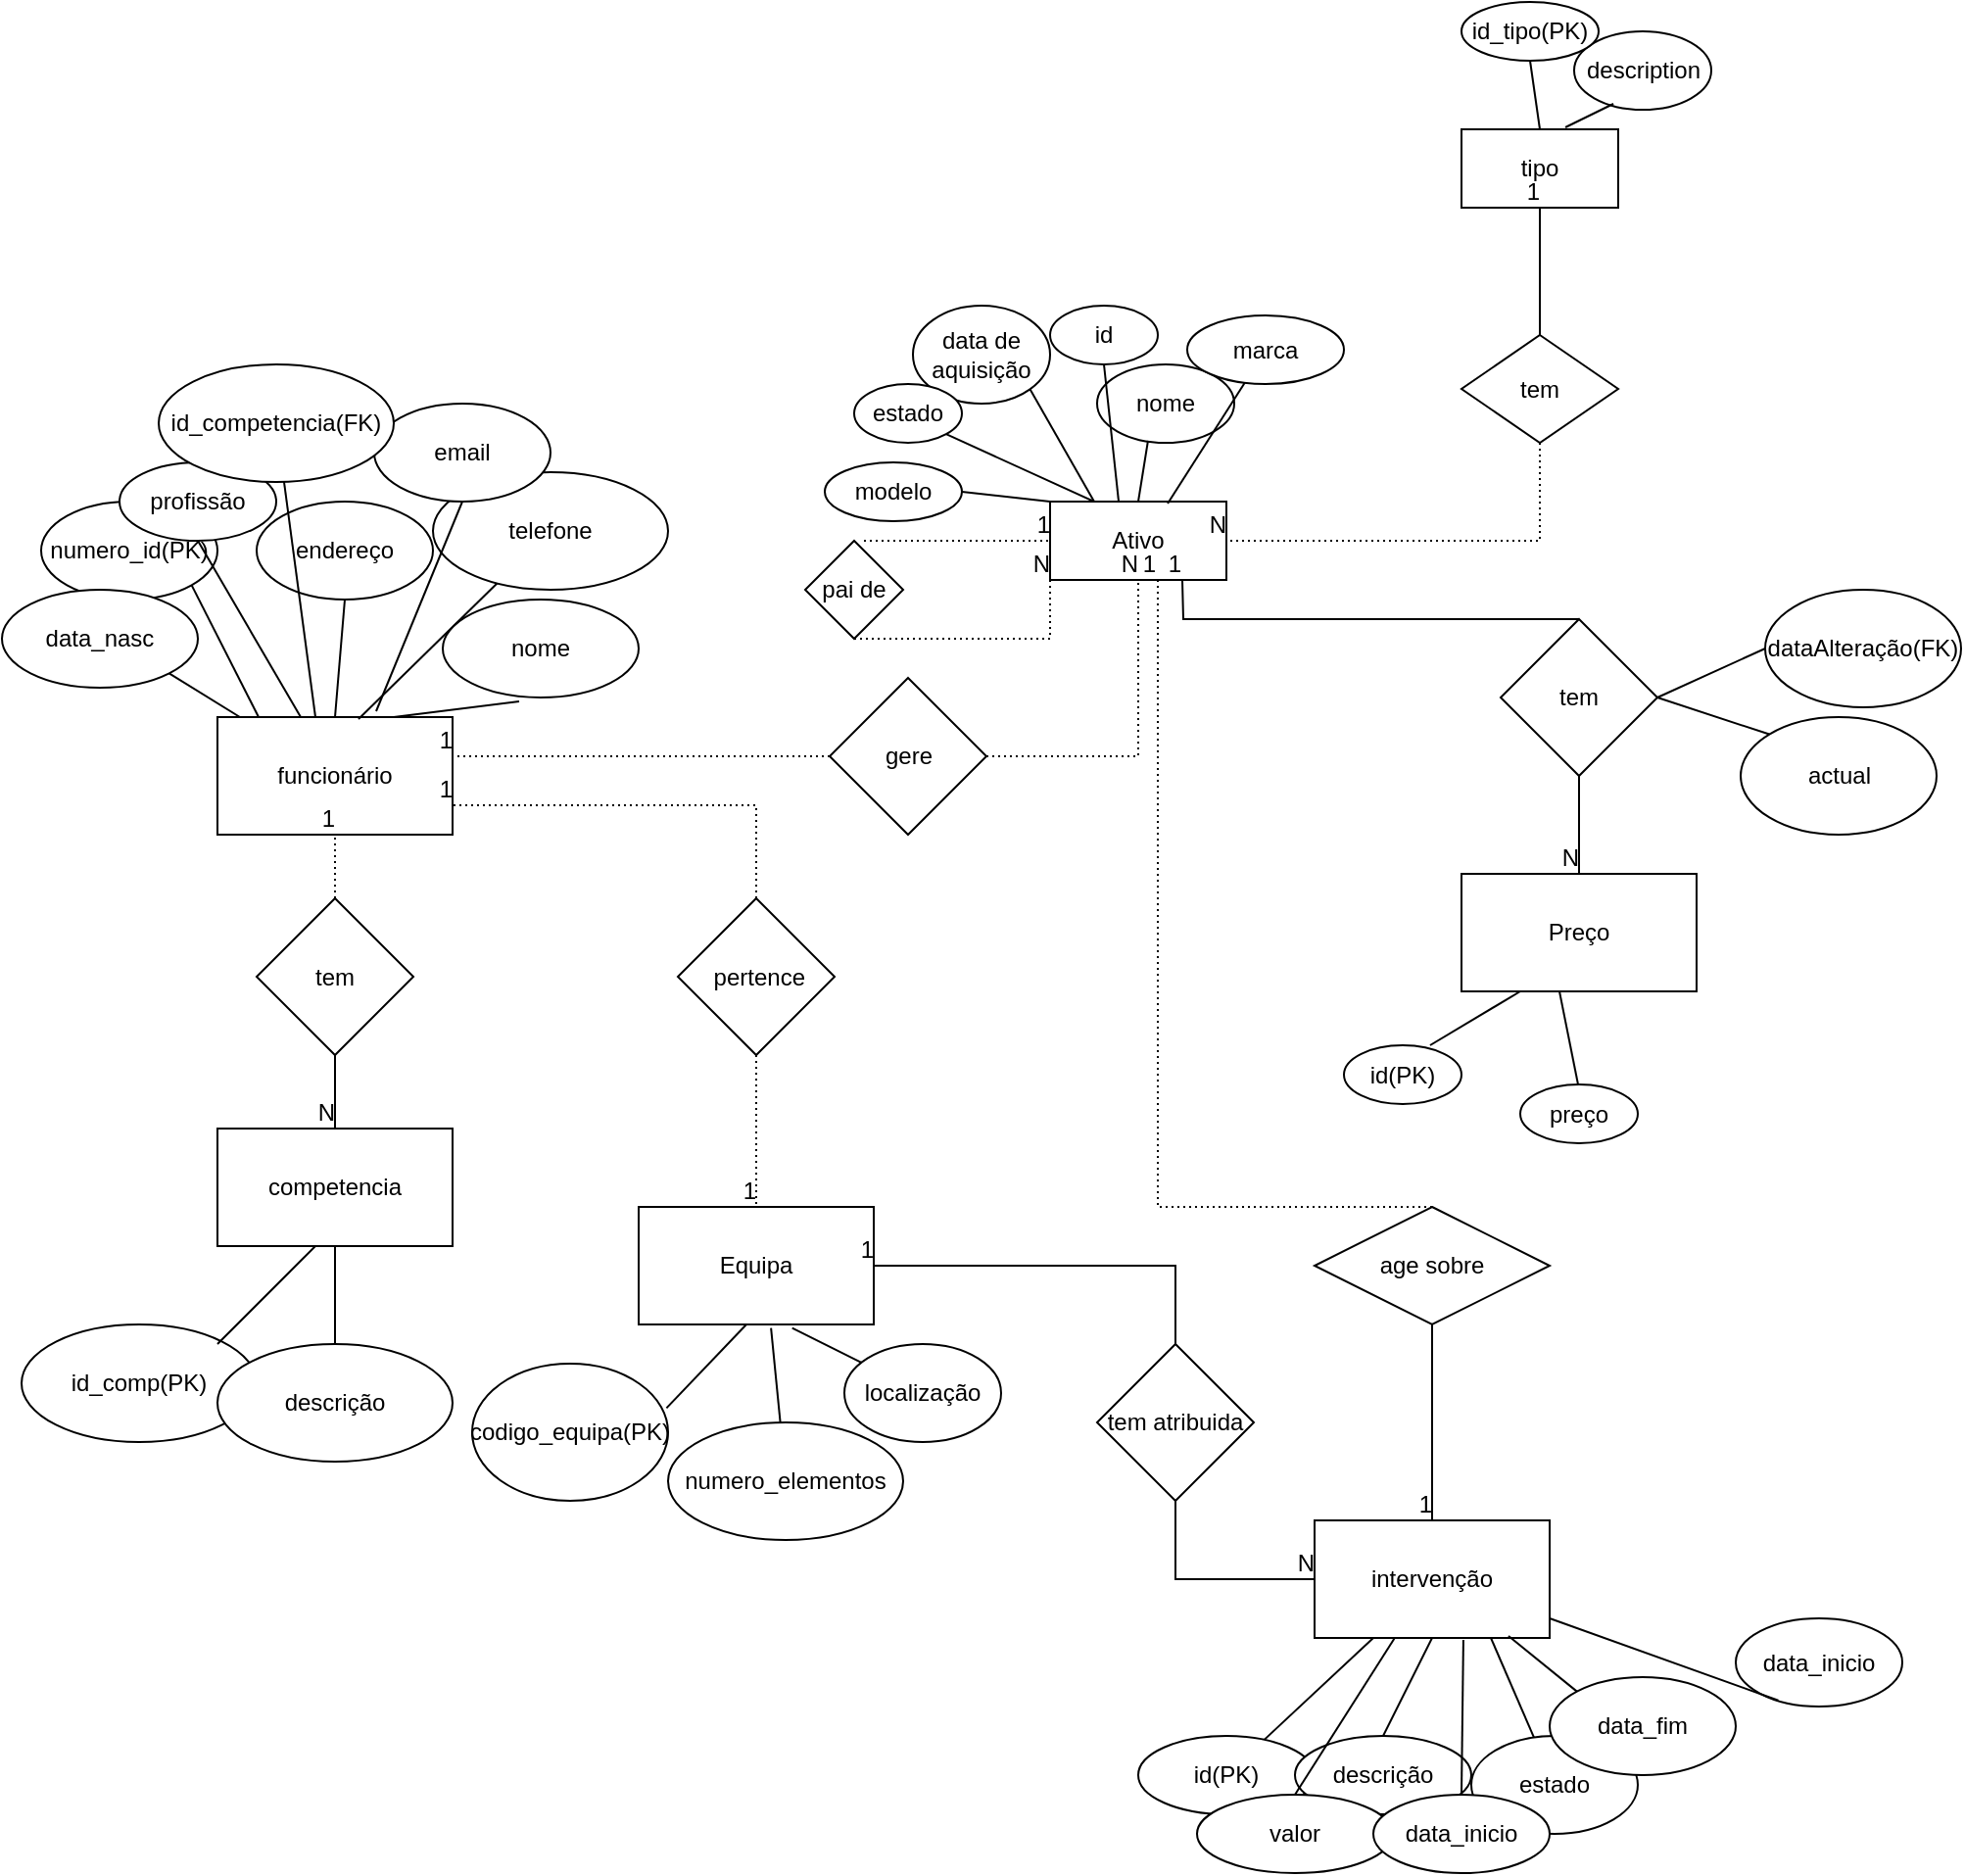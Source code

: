 <mxfile version="15.8.8" type="device"><diagram id="RiRNOo3PMDdVtDFo0Oja" name="Page-1"><mxGraphModel dx="2489" dy="1931" grid="1" gridSize="10" guides="1" tooltips="1" connect="1" arrows="1" fold="1" page="1" pageScale="1" pageWidth="827" pageHeight="1169" math="0" shadow="0"><root><mxCell id="0"/><mxCell id="1" parent="0"/><mxCell id="TFTgUp5jtIXC58tv8dnQ-1" value="Ativo" style="rounded=0;whiteSpace=wrap;html=1;" parent="1" vertex="1"><mxGeometry x="355" y="50" width="90" height="40" as="geometry"/></mxCell><mxCell id="TFTgUp5jtIXC58tv8dnQ-6" value="id" style="ellipse;whiteSpace=wrap;html=1;rounded=0;" parent="1" vertex="1"><mxGeometry x="355" y="-50" width="55" height="30" as="geometry"/></mxCell><mxCell id="TFTgUp5jtIXC58tv8dnQ-9" value="nome" style="ellipse;whiteSpace=wrap;html=1;" parent="1" vertex="1"><mxGeometry x="379" y="-20" width="70" height="40" as="geometry"/></mxCell><mxCell id="TFTgUp5jtIXC58tv8dnQ-10" value="data de aquisição" style="ellipse;whiteSpace=wrap;html=1;rounded=0;" parent="1" vertex="1"><mxGeometry x="285" y="-50" width="70" height="50" as="geometry"/></mxCell><mxCell id="TFTgUp5jtIXC58tv8dnQ-13" value="estado" style="ellipse;whiteSpace=wrap;html=1;rounded=0;" parent="1" vertex="1"><mxGeometry x="255" y="-10" width="55" height="30" as="geometry"/></mxCell><mxCell id="TFTgUp5jtIXC58tv8dnQ-15" value="marca" style="ellipse;whiteSpace=wrap;html=1;rounded=0;" parent="1" vertex="1"><mxGeometry x="425" y="-45" width="80" height="35" as="geometry"/></mxCell><mxCell id="TFTgUp5jtIXC58tv8dnQ-17" value="modelo" style="ellipse;whiteSpace=wrap;html=1;rounded=0;" parent="1" vertex="1"><mxGeometry x="240" y="30" width="70" height="30" as="geometry"/></mxCell><mxCell id="TFTgUp5jtIXC58tv8dnQ-28" value="Preço" style="rounded=0;whiteSpace=wrap;html=1;" parent="1" vertex="1"><mxGeometry x="565" y="240" width="120" height="60" as="geometry"/></mxCell><mxCell id="TFTgUp5jtIXC58tv8dnQ-31" value="id(PK)" style="ellipse;whiteSpace=wrap;html=1;rounded=0;" parent="1" vertex="1"><mxGeometry x="505" y="327.5" width="60" height="30" as="geometry"/></mxCell><mxCell id="TFTgUp5jtIXC58tv8dnQ-33" value="dataAlteração(FK)" style="ellipse;whiteSpace=wrap;html=1;rounded=0;" parent="1" vertex="1"><mxGeometry x="720" y="95" width="100" height="60" as="geometry"/></mxCell><mxCell id="QVrU8I_HRrKM-z1Fk-Hs-1" value="funcionário" style="rounded=0;whiteSpace=wrap;html=1;" parent="1" vertex="1"><mxGeometry x="-70" y="160" width="120" height="60" as="geometry"/></mxCell><mxCell id="QVrU8I_HRrKM-z1Fk-Hs-3" value="numero_id(PK)" style="ellipse;whiteSpace=wrap;html=1;" parent="1" vertex="1"><mxGeometry x="-160" y="50" width="90" height="50" as="geometry"/></mxCell><mxCell id="QVrU8I_HRrKM-z1Fk-Hs-5" value="nome" style="ellipse;whiteSpace=wrap;html=1;" parent="1" vertex="1"><mxGeometry x="45" y="100" width="100" height="50" as="geometry"/></mxCell><mxCell id="QVrU8I_HRrKM-z1Fk-Hs-6" value="data_nasc" style="ellipse;whiteSpace=wrap;html=1;rounded=0;" parent="1" vertex="1"><mxGeometry x="-180" y="95" width="100" height="50" as="geometry"/></mxCell><mxCell id="QVrU8I_HRrKM-z1Fk-Hs-8" value="endereço" style="ellipse;whiteSpace=wrap;html=1;rounded=0;" parent="1" vertex="1"><mxGeometry x="-50" y="50" width="90" height="50" as="geometry"/></mxCell><mxCell id="QVrU8I_HRrKM-z1Fk-Hs-10" value="profissão" style="ellipse;whiteSpace=wrap;html=1;rounded=0;" parent="1" vertex="1"><mxGeometry x="-120" y="30" width="80" height="40" as="geometry"/></mxCell><mxCell id="QVrU8I_HRrKM-z1Fk-Hs-12" value="telefone" style="ellipse;whiteSpace=wrap;html=1;rounded=0;" parent="1" vertex="1"><mxGeometry x="40" y="35" width="120" height="60" as="geometry"/></mxCell><mxCell id="QVrU8I_HRrKM-z1Fk-Hs-14" value="email" style="ellipse;whiteSpace=wrap;html=1;rounded=0;" parent="1" vertex="1"><mxGeometry x="10" width="90" height="50" as="geometry"/></mxCell><mxCell id="QVrU8I_HRrKM-z1Fk-Hs-16" value="id_competencia(FK)" style="ellipse;whiteSpace=wrap;html=1;rounded=0;" parent="1" vertex="1"><mxGeometry x="-100" y="-20" width="120" height="60" as="geometry"/></mxCell><mxCell id="QVrU8I_HRrKM-z1Fk-Hs-19" value="tem" style="rhombus;whiteSpace=wrap;html=1;rounded=0;" parent="1" vertex="1"><mxGeometry x="-50" y="252.5" width="80" height="80" as="geometry"/></mxCell><mxCell id="QVrU8I_HRrKM-z1Fk-Hs-21" value="competencia" style="whiteSpace=wrap;html=1;rounded=0;" parent="1" vertex="1"><mxGeometry x="-70" y="370" width="120" height="60" as="geometry"/></mxCell><mxCell id="QVrU8I_HRrKM-z1Fk-Hs-23" value="id_comp(PK)" style="ellipse;whiteSpace=wrap;html=1;rounded=0;" parent="1" vertex="1"><mxGeometry x="-170" y="470" width="120" height="60" as="geometry"/></mxCell><mxCell id="QVrU8I_HRrKM-z1Fk-Hs-25" value="descrição" style="ellipse;whiteSpace=wrap;html=1;rounded=0;" parent="1" vertex="1"><mxGeometry x="-70" y="480" width="120" height="60" as="geometry"/></mxCell><mxCell id="QVrU8I_HRrKM-z1Fk-Hs-27" value="intervenção" style="rounded=0;whiteSpace=wrap;html=1;" parent="1" vertex="1"><mxGeometry x="490" y="570" width="120" height="60" as="geometry"/></mxCell><mxCell id="QVrU8I_HRrKM-z1Fk-Hs-28" value="id(PK)" style="ellipse;whiteSpace=wrap;html=1;rounded=0;" parent="1" vertex="1"><mxGeometry x="400" y="680" width="90" height="40" as="geometry"/></mxCell><mxCell id="QVrU8I_HRrKM-z1Fk-Hs-30" value="descrição" style="ellipse;whiteSpace=wrap;html=1;rounded=0;" parent="1" vertex="1"><mxGeometry x="480" y="680" width="90" height="40" as="geometry"/></mxCell><mxCell id="QVrU8I_HRrKM-z1Fk-Hs-32" value="estado" style="ellipse;whiteSpace=wrap;html=1;rounded=0;" parent="1" vertex="1"><mxGeometry x="570" y="680" width="85" height="50" as="geometry"/></mxCell><mxCell id="QVrU8I_HRrKM-z1Fk-Hs-34" value="valor" style="ellipse;whiteSpace=wrap;html=1;rounded=0;" parent="1" vertex="1"><mxGeometry x="430" y="710" width="100" height="40" as="geometry"/></mxCell><mxCell id="QVrU8I_HRrKM-z1Fk-Hs-36" value="data_inicio" style="ellipse;whiteSpace=wrap;html=1;rounded=0;" parent="1" vertex="1"><mxGeometry x="520" y="710" width="90" height="40" as="geometry"/></mxCell><mxCell id="QVrU8I_HRrKM-z1Fk-Hs-38" value="data_fim" style="ellipse;whiteSpace=wrap;html=1;rounded=0;" parent="1" vertex="1"><mxGeometry x="610" y="650" width="95" height="50" as="geometry"/></mxCell><mxCell id="QVrU8I_HRrKM-z1Fk-Hs-48" value="Equipa" style="rounded=0;whiteSpace=wrap;html=1;" parent="1" vertex="1"><mxGeometry x="145" y="410" width="120" height="60" as="geometry"/></mxCell><mxCell id="QVrU8I_HRrKM-z1Fk-Hs-49" value="codigo_equipa(PK)" style="ellipse;whiteSpace=wrap;html=1;rounded=0;" parent="1" vertex="1"><mxGeometry x="60" y="490" width="100" height="70" as="geometry"/></mxCell><mxCell id="QVrU8I_HRrKM-z1Fk-Hs-51" value="localização" style="ellipse;whiteSpace=wrap;html=1;rounded=0;" parent="1" vertex="1"><mxGeometry x="250" y="480" width="80" height="50" as="geometry"/></mxCell><mxCell id="QVrU8I_HRrKM-z1Fk-Hs-54" value="numero_elementos" style="ellipse;whiteSpace=wrap;html=1;rounded=0;" parent="1" vertex="1"><mxGeometry x="160" y="520" width="120" height="60" as="geometry"/></mxCell><mxCell id="QVrU8I_HRrKM-z1Fk-Hs-61" value="&amp;nbsp;pertence" style="rhombus;whiteSpace=wrap;html=1;" parent="1" vertex="1"><mxGeometry x="165" y="252.5" width="80" height="80" as="geometry"/></mxCell><mxCell id="QVrU8I_HRrKM-z1Fk-Hs-64" value="tem atribuida" style="rhombus;whiteSpace=wrap;html=1;" parent="1" vertex="1"><mxGeometry x="379" y="480" width="80" height="80" as="geometry"/></mxCell><mxCell id="QVrU8I_HRrKM-z1Fk-Hs-67" value="data_inicio" style="ellipse;whiteSpace=wrap;html=1;" parent="1" vertex="1"><mxGeometry x="705" y="620" width="85" height="45" as="geometry"/></mxCell><mxCell id="QVrU8I_HRrKM-z1Fk-Hs-69" value="gere" style="rhombus;whiteSpace=wrap;html=1;" parent="1" vertex="1"><mxGeometry x="242.5" y="140" width="80" height="80" as="geometry"/></mxCell><mxCell id="QVrU8I_HRrKM-z1Fk-Hs-75" value="tipo" style="rounded=0;whiteSpace=wrap;html=1;" parent="1" vertex="1"><mxGeometry x="565" y="-140" width="80" height="40" as="geometry"/></mxCell><mxCell id="QVrU8I_HRrKM-z1Fk-Hs-76" value="description" style="ellipse;whiteSpace=wrap;html=1;rounded=0;" parent="1" vertex="1"><mxGeometry x="622.5" y="-190" width="70" height="40" as="geometry"/></mxCell><mxCell id="QVrU8I_HRrKM-z1Fk-Hs-77" value="id_tipo(PK)" style="ellipse;whiteSpace=wrap;html=1;rounded=0;" parent="1" vertex="1"><mxGeometry x="565" y="-205" width="70" height="30" as="geometry"/></mxCell><mxCell id="QVrU8I_HRrKM-z1Fk-Hs-79" value="tem" style="rhombus;whiteSpace=wrap;html=1;" parent="1" vertex="1"><mxGeometry x="565" y="-35" width="80" height="55" as="geometry"/></mxCell><mxCell id="QVrU8I_HRrKM-z1Fk-Hs-82" value="tem" style="rhombus;whiteSpace=wrap;html=1;" parent="1" vertex="1"><mxGeometry x="585" y="110" width="80" height="80" as="geometry"/></mxCell><mxCell id="FYYSEpjkV9HO7ayscq3n-15" value="" style="endArrow=none;html=1;rounded=0;entryX=0.25;entryY=1;entryDx=0;entryDy=0;" parent="1" source="QVrU8I_HRrKM-z1Fk-Hs-28" target="QVrU8I_HRrKM-z1Fk-Hs-27" edge="1"><mxGeometry width="50" height="50" relative="1" as="geometry"><mxPoint x="325" y="770" as="sourcePoint"/><mxPoint x="375" y="720" as="targetPoint"/></mxGeometry></mxCell><mxCell id="FYYSEpjkV9HO7ayscq3n-16" value="" style="endArrow=none;html=1;rounded=0;exitX=0.5;exitY=0;exitDx=0;exitDy=0;" parent="1" source="QVrU8I_HRrKM-z1Fk-Hs-34" target="QVrU8I_HRrKM-z1Fk-Hs-27" edge="1"><mxGeometry width="50" height="50" relative="1" as="geometry"><mxPoint x="458.276" y="681.724" as="sourcePoint"/><mxPoint x="500" y="640" as="targetPoint"/></mxGeometry></mxCell><mxCell id="FYYSEpjkV9HO7ayscq3n-17" value="" style="endArrow=none;html=1;rounded=0;entryX=0.5;entryY=1;entryDx=0;entryDy=0;exitX=0.5;exitY=0;exitDx=0;exitDy=0;" parent="1" source="QVrU8I_HRrKM-z1Fk-Hs-30" target="QVrU8I_HRrKM-z1Fk-Hs-27" edge="1"><mxGeometry width="50" height="50" relative="1" as="geometry"><mxPoint x="468.276" y="691.724" as="sourcePoint"/><mxPoint x="510" y="650" as="targetPoint"/></mxGeometry></mxCell><mxCell id="FYYSEpjkV9HO7ayscq3n-18" value="" style="endArrow=none;html=1;rounded=0;entryX=0.633;entryY=1.017;entryDx=0;entryDy=0;entryPerimeter=0;exitX=0.5;exitY=0;exitDx=0;exitDy=0;" parent="1" source="QVrU8I_HRrKM-z1Fk-Hs-36" target="QVrU8I_HRrKM-z1Fk-Hs-27" edge="1"><mxGeometry width="50" height="50" relative="1" as="geometry"><mxPoint x="478.276" y="701.724" as="sourcePoint"/><mxPoint x="520" y="660" as="targetPoint"/></mxGeometry></mxCell><mxCell id="FYYSEpjkV9HO7ayscq3n-19" value="" style="endArrow=none;html=1;rounded=0;entryX=0.75;entryY=1;entryDx=0;entryDy=0;" parent="1" source="QVrU8I_HRrKM-z1Fk-Hs-32" target="QVrU8I_HRrKM-z1Fk-Hs-27" edge="1"><mxGeometry width="50" height="50" relative="1" as="geometry"><mxPoint x="488.276" y="711.724" as="sourcePoint"/><mxPoint x="530" y="670" as="targetPoint"/></mxGeometry></mxCell><mxCell id="FYYSEpjkV9HO7ayscq3n-20" value="" style="endArrow=none;html=1;rounded=0;entryX=0.825;entryY=0.983;entryDx=0;entryDy=0;entryPerimeter=0;exitX=0;exitY=0;exitDx=0;exitDy=0;" parent="1" source="QVrU8I_HRrKM-z1Fk-Hs-38" target="QVrU8I_HRrKM-z1Fk-Hs-27" edge="1"><mxGeometry width="50" height="50" relative="1" as="geometry"><mxPoint x="585.085" y="672.195" as="sourcePoint"/><mxPoint x="560" y="640" as="targetPoint"/></mxGeometry></mxCell><mxCell id="FYYSEpjkV9HO7ayscq3n-26" value="" style="endArrow=none;html=1;rounded=0;" parent="1" edge="1"><mxGeometry width="50" height="50" relative="1" as="geometry"><mxPoint x="-70" y="480" as="sourcePoint"/><mxPoint x="-20" y="430" as="targetPoint"/></mxGeometry></mxCell><mxCell id="FYYSEpjkV9HO7ayscq3n-27" value="" style="endArrow=none;html=1;rounded=0;entryX=0.5;entryY=1;entryDx=0;entryDy=0;exitX=0.5;exitY=0;exitDx=0;exitDy=0;" parent="1" source="QVrU8I_HRrKM-z1Fk-Hs-25" target="QVrU8I_HRrKM-z1Fk-Hs-21" edge="1"><mxGeometry width="50" height="50" relative="1" as="geometry"><mxPoint x="-20" y="480" as="sourcePoint"/><mxPoint x="30" y="430" as="targetPoint"/></mxGeometry></mxCell><mxCell id="FYYSEpjkV9HO7ayscq3n-29" value="" style="endArrow=none;html=1;rounded=0;exitX=0.992;exitY=0.324;exitDx=0;exitDy=0;exitPerimeter=0;" parent="1" source="QVrU8I_HRrKM-z1Fk-Hs-49" edge="1"><mxGeometry width="50" height="50" relative="1" as="geometry"><mxPoint x="150" y="520" as="sourcePoint"/><mxPoint x="200" y="470" as="targetPoint"/></mxGeometry></mxCell><mxCell id="FYYSEpjkV9HO7ayscq3n-31" value="" style="endArrow=none;html=1;rounded=0;entryX=0.563;entryY=1.031;entryDx=0;entryDy=0;entryPerimeter=0;" parent="1" source="QVrU8I_HRrKM-z1Fk-Hs-54" target="QVrU8I_HRrKM-z1Fk-Hs-48" edge="1"><mxGeometry width="50" height="50" relative="1" as="geometry"><mxPoint x="180" y="560" as="sourcePoint"/><mxPoint x="215" y="480.0" as="targetPoint"/></mxGeometry></mxCell><mxCell id="FYYSEpjkV9HO7ayscq3n-32" value="" style="endArrow=none;html=1;rounded=0;entryX=0.653;entryY=1.031;entryDx=0;entryDy=0;entryPerimeter=0;" parent="1" source="QVrU8I_HRrKM-z1Fk-Hs-51" target="QVrU8I_HRrKM-z1Fk-Hs-48" edge="1"><mxGeometry width="50" height="50" relative="1" as="geometry"><mxPoint x="259.398" y="531.824" as="sourcePoint"/><mxPoint x="222.56" y="481.86" as="targetPoint"/></mxGeometry></mxCell><mxCell id="FYYSEpjkV9HO7ayscq3n-33" value="" style="endArrow=none;html=1;rounded=0;entryX=0.255;entryY=0.93;entryDx=0;entryDy=0;entryPerimeter=0;" parent="1" target="QVrU8I_HRrKM-z1Fk-Hs-67" edge="1"><mxGeometry width="50" height="50" relative="1" as="geometry"><mxPoint x="610" y="620" as="sourcePoint"/><mxPoint x="470" y="520" as="targetPoint"/></mxGeometry></mxCell><mxCell id="FYYSEpjkV9HO7ayscq3n-36" value="" style="endArrow=none;html=1;rounded=0;entryX=1;entryY=1;entryDx=0;entryDy=0;exitX=0.175;exitY=0;exitDx=0;exitDy=0;exitPerimeter=0;" parent="1" source="QVrU8I_HRrKM-z1Fk-Hs-1" target="QVrU8I_HRrKM-z1Fk-Hs-3" edge="1"><mxGeometry width="50" height="50" relative="1" as="geometry"><mxPoint x="-30" y="160" as="sourcePoint"/><mxPoint x="20" y="110" as="targetPoint"/></mxGeometry></mxCell><mxCell id="FYYSEpjkV9HO7ayscq3n-37" value="" style="endArrow=none;html=1;rounded=0;entryX=0.5;entryY=1;entryDx=0;entryDy=0;" parent="1" source="QVrU8I_HRrKM-z1Fk-Hs-1" target="QVrU8I_HRrKM-z1Fk-Hs-10" edge="1"><mxGeometry width="50" height="50" relative="1" as="geometry"><mxPoint x="-20" y="150" as="sourcePoint"/><mxPoint y="120" as="targetPoint"/></mxGeometry></mxCell><mxCell id="FYYSEpjkV9HO7ayscq3n-38" value="" style="endArrow=none;html=1;rounded=0;exitX=0.6;exitY=0.017;exitDx=0;exitDy=0;exitPerimeter=0;" parent="1" source="QVrU8I_HRrKM-z1Fk-Hs-1" target="QVrU8I_HRrKM-z1Fk-Hs-12" edge="1"><mxGeometry width="50" height="50" relative="1" as="geometry"><mxPoint x="10" y="180" as="sourcePoint"/><mxPoint x="10" y="130" as="targetPoint"/></mxGeometry></mxCell><mxCell id="FYYSEpjkV9HO7ayscq3n-39" value="" style="endArrow=none;html=1;rounded=0;exitX=0.75;exitY=0;exitDx=0;exitDy=0;entryX=0.39;entryY=1.04;entryDx=0;entryDy=0;entryPerimeter=0;" parent="1" source="QVrU8I_HRrKM-z1Fk-Hs-1" target="QVrU8I_HRrKM-z1Fk-Hs-5" edge="1"><mxGeometry width="50" height="50" relative="1" as="geometry"><mxPoint x="12" y="171.02" as="sourcePoint"/><mxPoint x="54.833" y="89.026" as="targetPoint"/></mxGeometry></mxCell><mxCell id="FYYSEpjkV9HO7ayscq3n-40" value="" style="endArrow=none;html=1;rounded=0;entryX=1;entryY=1;entryDx=0;entryDy=0;" parent="1" source="QVrU8I_HRrKM-z1Fk-Hs-1" target="QVrU8I_HRrKM-z1Fk-Hs-6" edge="1"><mxGeometry width="50" height="50" relative="1" as="geometry"><mxPoint x="-40" y="150" as="sourcePoint"/><mxPoint x="64.833" y="99.026" as="targetPoint"/></mxGeometry></mxCell><mxCell id="FYYSEpjkV9HO7ayscq3n-41" value="" style="endArrow=none;html=1;rounded=0;entryX=0.5;entryY=1;entryDx=0;entryDy=0;exitX=0.5;exitY=0;exitDx=0;exitDy=0;" parent="1" source="QVrU8I_HRrKM-z1Fk-Hs-1" target="QVrU8I_HRrKM-z1Fk-Hs-8" edge="1"><mxGeometry width="50" height="50" relative="1" as="geometry"><mxPoint x="-30" y="160" as="sourcePoint"/><mxPoint x="-59.645" y="112.678" as="targetPoint"/></mxGeometry></mxCell><mxCell id="FYYSEpjkV9HO7ayscq3n-42" value="" style="endArrow=none;html=1;rounded=0;" parent="1" target="QVrU8I_HRrKM-z1Fk-Hs-16" edge="1"><mxGeometry width="50" height="50" relative="1" as="geometry"><mxPoint x="-20" y="160" as="sourcePoint"/><mxPoint x="-59.645" y="112.678" as="targetPoint"/></mxGeometry></mxCell><mxCell id="FYYSEpjkV9HO7ayscq3n-43" value="" style="endArrow=none;html=1;rounded=0;entryX=0.5;entryY=1;entryDx=0;entryDy=0;exitX=0.675;exitY=-0.05;exitDx=0;exitDy=0;exitPerimeter=0;" parent="1" source="QVrU8I_HRrKM-z1Fk-Hs-1" target="QVrU8I_HRrKM-z1Fk-Hs-14" edge="1"><mxGeometry width="50" height="50" relative="1" as="geometry"><mxPoint x="-10.491" y="180" as="sourcePoint"/><mxPoint x="-49.645" y="122.678" as="targetPoint"/></mxGeometry></mxCell><mxCell id="FYYSEpjkV9HO7ayscq3n-45" value="" style="endArrow=none;html=1;rounded=0;exitX=0.25;exitY=0;exitDx=0;exitDy=0;entryX=1;entryY=1;entryDx=0;entryDy=0;" parent="1" source="TFTgUp5jtIXC58tv8dnQ-1" target="TFTgUp5jtIXC58tv8dnQ-10" edge="1"><mxGeometry width="50" height="50" relative="1" as="geometry"><mxPoint x="350" y="60" as="sourcePoint"/><mxPoint x="340" y="-20" as="targetPoint"/></mxGeometry></mxCell><mxCell id="FYYSEpjkV9HO7ayscq3n-46" value="" style="endArrow=none;html=1;rounded=0;entryX=1;entryY=1;entryDx=0;entryDy=0;exitX=0.25;exitY=0;exitDx=0;exitDy=0;" parent="1" source="TFTgUp5jtIXC58tv8dnQ-1" target="TFTgUp5jtIXC58tv8dnQ-13" edge="1"><mxGeometry width="50" height="50" relative="1" as="geometry"><mxPoint x="410" y="60" as="sourcePoint"/><mxPoint x="351.98" y="1" as="targetPoint"/></mxGeometry></mxCell><mxCell id="FYYSEpjkV9HO7ayscq3n-48" value="" style="endArrow=none;html=1;rounded=0;entryX=1;entryY=0.5;entryDx=0;entryDy=0;exitX=0;exitY=0;exitDx=0;exitDy=0;" parent="1" source="TFTgUp5jtIXC58tv8dnQ-1" target="TFTgUp5jtIXC58tv8dnQ-17" edge="1"><mxGeometry width="50" height="50" relative="1" as="geometry"><mxPoint x="350" y="75" as="sourcePoint"/><mxPoint x="310" y="51.99" as="targetPoint"/></mxGeometry></mxCell><mxCell id="FYYSEpjkV9HO7ayscq3n-50" value="" style="endArrow=none;html=1;rounded=0;entryX=0.5;entryY=1;entryDx=0;entryDy=0;exitX=0.389;exitY=0;exitDx=0;exitDy=0;exitPerimeter=0;" parent="1" source="TFTgUp5jtIXC58tv8dnQ-1" target="TFTgUp5jtIXC58tv8dnQ-6" edge="1"><mxGeometry width="50" height="50" relative="1" as="geometry"><mxPoint x="400" y="50" as="sourcePoint"/><mxPoint x="320" y="61.99" as="targetPoint"/></mxGeometry></mxCell><mxCell id="FYYSEpjkV9HO7ayscq3n-51" value="" style="endArrow=none;html=1;rounded=0;entryX=0.371;entryY=0.975;entryDx=0;entryDy=0;exitX=0.5;exitY=0;exitDx=0;exitDy=0;entryPerimeter=0;" parent="1" source="TFTgUp5jtIXC58tv8dnQ-1" target="TFTgUp5jtIXC58tv8dnQ-9" edge="1"><mxGeometry width="50" height="50" relative="1" as="geometry"><mxPoint x="385" y="90" as="sourcePoint"/><mxPoint x="330" y="71.99" as="targetPoint"/></mxGeometry></mxCell><mxCell id="FYYSEpjkV9HO7ayscq3n-54" value="" style="endArrow=none;html=1;rounded=0;exitX=0.667;exitY=0.025;exitDx=0;exitDy=0;exitPerimeter=0;" parent="1" source="TFTgUp5jtIXC58tv8dnQ-1" target="TFTgUp5jtIXC58tv8dnQ-15" edge="1"><mxGeometry width="50" height="50" relative="1" as="geometry"><mxPoint x="430" y="70" as="sourcePoint"/><mxPoint x="480" y="20" as="targetPoint"/></mxGeometry></mxCell><mxCell id="FYYSEpjkV9HO7ayscq3n-59" value="" style="endArrow=none;html=1;rounded=0;entryX=1;entryY=0.5;entryDx=0;entryDy=0;exitX=0;exitY=0.5;exitDx=0;exitDy=0;" parent="1" source="TFTgUp5jtIXC58tv8dnQ-33" target="QVrU8I_HRrKM-z1Fk-Hs-82" edge="1"><mxGeometry width="50" height="50" relative="1" as="geometry"><mxPoint x="741.716" y="325.858" as="sourcePoint"/><mxPoint x="674.96" y="311.02" as="targetPoint"/></mxGeometry></mxCell><mxCell id="FYYSEpjkV9HO7ayscq3n-61" value="" style="endArrow=none;html=1;rounded=0;entryX=0.25;entryY=1;entryDx=0;entryDy=0;exitX=0.733;exitY=0;exitDx=0;exitDy=0;exitPerimeter=0;" parent="1" source="TFTgUp5jtIXC58tv8dnQ-31" target="TFTgUp5jtIXC58tv8dnQ-28" edge="1"><mxGeometry width="50" height="50" relative="1" as="geometry"><mxPoint x="751.716" y="335.858" as="sourcePoint"/><mxPoint x="684.96" y="321.02" as="targetPoint"/></mxGeometry></mxCell><mxCell id="FYYSEpjkV9HO7ayscq3n-63" value="" style="endArrow=none;html=1;rounded=0;entryX=0.286;entryY=0.925;entryDx=0;entryDy=0;entryPerimeter=0;exitX=0.663;exitY=-0.025;exitDx=0;exitDy=0;exitPerimeter=0;" parent="1" source="QVrU8I_HRrKM-z1Fk-Hs-75" target="QVrU8I_HRrKM-z1Fk-Hs-76" edge="1"><mxGeometry width="50" height="50" relative="1" as="geometry"><mxPoint x="620" y="-130" as="sourcePoint"/><mxPoint x="670" y="-180" as="targetPoint"/></mxGeometry></mxCell><mxCell id="FYYSEpjkV9HO7ayscq3n-64" value="" style="endArrow=none;html=1;rounded=0;entryX=0.5;entryY=1;entryDx=0;entryDy=0;exitX=0.5;exitY=0;exitDx=0;exitDy=0;" parent="1" source="QVrU8I_HRrKM-z1Fk-Hs-75" target="QVrU8I_HRrKM-z1Fk-Hs-77" edge="1"><mxGeometry width="50" height="50" relative="1" as="geometry"><mxPoint x="628.04" y="-131" as="sourcePoint"/><mxPoint x="665.02" y="-158" as="targetPoint"/></mxGeometry></mxCell><mxCell id="eo1hFJpTSpXTCClkFQG_-7" value="" style="endArrow=none;html=1;rounded=0;entryX=0.5;entryY=0;entryDx=0;entryDy=0;exitX=0.5;exitY=1;exitDx=0;exitDy=0;" parent="1" source="QVrU8I_HRrKM-z1Fk-Hs-82" target="TFTgUp5jtIXC58tv8dnQ-28" edge="1"><mxGeometry relative="1" as="geometry"><mxPoint x="435" y="200" as="sourcePoint"/><mxPoint x="595" y="200" as="targetPoint"/></mxGeometry></mxCell><mxCell id="eo1hFJpTSpXTCClkFQG_-8" value="N" style="resizable=0;html=1;align=right;verticalAlign=bottom;" parent="eo1hFJpTSpXTCClkFQG_-7" connectable="0" vertex="1"><mxGeometry x="1" relative="1" as="geometry"/></mxCell><mxCell id="eo1hFJpTSpXTCClkFQG_-9" value="" style="endArrow=none;html=1;rounded=0;exitX=0.5;exitY=0;exitDx=0;exitDy=0;entryX=0.75;entryY=1;entryDx=0;entryDy=0;" parent="1" source="QVrU8I_HRrKM-z1Fk-Hs-82" target="TFTgUp5jtIXC58tv8dnQ-1" edge="1"><mxGeometry relative="1" as="geometry"><mxPoint x="350" y="200" as="sourcePoint"/><mxPoint x="540" y="60" as="targetPoint"/><Array as="points"><mxPoint x="423" y="110"/></Array></mxGeometry></mxCell><mxCell id="eo1hFJpTSpXTCClkFQG_-10" value="1" style="resizable=0;html=1;align=right;verticalAlign=bottom;" parent="eo1hFJpTSpXTCClkFQG_-9" connectable="0" vertex="1"><mxGeometry x="1" relative="1" as="geometry"/></mxCell><mxCell id="eo1hFJpTSpXTCClkFQG_-11" value="actual" style="ellipse;whiteSpace=wrap;html=1;rounded=0;" parent="1" vertex="1"><mxGeometry x="707.5" y="160" width="100" height="60" as="geometry"/></mxCell><mxCell id="eo1hFJpTSpXTCClkFQG_-12" value="" style="endArrow=none;html=1;rounded=0;entryX=1;entryY=0.5;entryDx=0;entryDy=0;exitX=0;exitY=0;exitDx=0;exitDy=0;" parent="1" source="eo1hFJpTSpXTCClkFQG_-11" target="QVrU8I_HRrKM-z1Fk-Hs-82" edge="1"><mxGeometry width="50" height="50" relative="1" as="geometry"><mxPoint x="730.0" y="135" as="sourcePoint"/><mxPoint x="675" y="160" as="targetPoint"/></mxGeometry></mxCell><mxCell id="eo1hFJpTSpXTCClkFQG_-13" value="" style="endArrow=none;html=1;rounded=0;" parent="1" edge="1"><mxGeometry width="50" height="50" relative="1" as="geometry"><mxPoint x="625" y="350" as="sourcePoint"/><mxPoint x="615" y="300" as="targetPoint"/></mxGeometry></mxCell><mxCell id="eo1hFJpTSpXTCClkFQG_-14" value="preço" style="ellipse;whiteSpace=wrap;html=1;rounded=0;" parent="1" vertex="1"><mxGeometry x="595" y="347.5" width="60" height="30" as="geometry"/></mxCell><mxCell id="eo1hFJpTSpXTCClkFQG_-17" value="" style="endArrow=none;html=1;rounded=0;entryX=0.5;entryY=1;entryDx=0;entryDy=0;exitX=0.5;exitY=0;exitDx=0;exitDy=0;" parent="1" source="QVrU8I_HRrKM-z1Fk-Hs-79" target="QVrU8I_HRrKM-z1Fk-Hs-75" edge="1"><mxGeometry relative="1" as="geometry"><mxPoint x="350" y="60" as="sourcePoint"/><mxPoint x="510" y="60" as="targetPoint"/></mxGeometry></mxCell><mxCell id="eo1hFJpTSpXTCClkFQG_-18" value="1" style="resizable=0;html=1;align=right;verticalAlign=bottom;" parent="eo1hFJpTSpXTCClkFQG_-17" connectable="0" vertex="1"><mxGeometry x="1" relative="1" as="geometry"/></mxCell><mxCell id="eo1hFJpTSpXTCClkFQG_-19" value="" style="endArrow=none;html=1;rounded=0;dashed=1;dashPattern=1 2;entryX=1;entryY=0.5;entryDx=0;entryDy=0;exitX=0.5;exitY=1;exitDx=0;exitDy=0;" parent="1" source="QVrU8I_HRrKM-z1Fk-Hs-79" target="TFTgUp5jtIXC58tv8dnQ-1" edge="1"><mxGeometry relative="1" as="geometry"><mxPoint x="350" y="60" as="sourcePoint"/><mxPoint x="510" y="60" as="targetPoint"/><Array as="points"><mxPoint x="605" y="70"/></Array></mxGeometry></mxCell><mxCell id="eo1hFJpTSpXTCClkFQG_-20" value="N" style="resizable=0;html=1;align=right;verticalAlign=bottom;" parent="eo1hFJpTSpXTCClkFQG_-19" connectable="0" vertex="1"><mxGeometry x="1" relative="1" as="geometry"/></mxCell><mxCell id="eo1hFJpTSpXTCClkFQG_-22" value="" style="endArrow=none;html=1;rounded=0;dashed=1;dashPattern=1 2;entryX=0;entryY=0.5;entryDx=0;entryDy=0;" parent="1" target="TFTgUp5jtIXC58tv8dnQ-1" edge="1"><mxGeometry relative="1" as="geometry"><mxPoint x="260" y="70" as="sourcePoint"/><mxPoint x="510" y="60" as="targetPoint"/></mxGeometry></mxCell><mxCell id="eo1hFJpTSpXTCClkFQG_-23" value="1" style="resizable=0;html=1;align=right;verticalAlign=bottom;" parent="eo1hFJpTSpXTCClkFQG_-22" connectable="0" vertex="1"><mxGeometry x="1" relative="1" as="geometry"/></mxCell><mxCell id="eo1hFJpTSpXTCClkFQG_-24" value="pai de" style="rhombus;whiteSpace=wrap;html=1;" parent="1" vertex="1"><mxGeometry x="230" y="70" width="50" height="50" as="geometry"/></mxCell><mxCell id="eo1hFJpTSpXTCClkFQG_-25" value="" style="endArrow=none;html=1;rounded=0;dashed=1;dashPattern=1 2;exitX=0.5;exitY=1;exitDx=0;exitDy=0;entryX=0;entryY=1;entryDx=0;entryDy=0;" parent="1" source="eo1hFJpTSpXTCClkFQG_-24" target="TFTgUp5jtIXC58tv8dnQ-1" edge="1"><mxGeometry relative="1" as="geometry"><mxPoint x="350" y="60" as="sourcePoint"/><mxPoint x="510" y="60" as="targetPoint"/><Array as="points"><mxPoint x="355" y="120"/></Array></mxGeometry></mxCell><mxCell id="eo1hFJpTSpXTCClkFQG_-26" value="N" style="resizable=0;html=1;align=right;verticalAlign=bottom;" parent="eo1hFJpTSpXTCClkFQG_-25" connectable="0" vertex="1"><mxGeometry x="1" relative="1" as="geometry"/></mxCell><mxCell id="eo1hFJpTSpXTCClkFQG_-29" value="" style="endArrow=none;html=1;rounded=0;exitX=0.5;exitY=1;exitDx=0;exitDy=0;entryX=0.5;entryY=0;entryDx=0;entryDy=0;" parent="1" source="QVrU8I_HRrKM-z1Fk-Hs-19" target="QVrU8I_HRrKM-z1Fk-Hs-21" edge="1"><mxGeometry relative="1" as="geometry"><mxPoint x="350" y="310" as="sourcePoint"/><mxPoint x="510" y="310" as="targetPoint"/></mxGeometry></mxCell><mxCell id="eo1hFJpTSpXTCClkFQG_-30" value="N" style="resizable=0;html=1;align=right;verticalAlign=bottom;" parent="eo1hFJpTSpXTCClkFQG_-29" connectable="0" vertex="1"><mxGeometry x="1" relative="1" as="geometry"/></mxCell><mxCell id="eo1hFJpTSpXTCClkFQG_-33" value="" style="endArrow=none;html=1;rounded=0;dashed=1;dashPattern=1 2;entryX=1;entryY=0.75;entryDx=0;entryDy=0;exitX=0.5;exitY=0;exitDx=0;exitDy=0;" parent="1" source="QVrU8I_HRrKM-z1Fk-Hs-61" target="QVrU8I_HRrKM-z1Fk-Hs-1" edge="1"><mxGeometry relative="1" as="geometry"><mxPoint x="350" y="300" as="sourcePoint"/><mxPoint x="510" y="300" as="targetPoint"/><Array as="points"><mxPoint x="205" y="205"/></Array></mxGeometry></mxCell><mxCell id="eo1hFJpTSpXTCClkFQG_-34" value="1" style="resizable=0;html=1;align=right;verticalAlign=bottom;" parent="eo1hFJpTSpXTCClkFQG_-33" connectable="0" vertex="1"><mxGeometry x="1" relative="1" as="geometry"/></mxCell><mxCell id="eo1hFJpTSpXTCClkFQG_-37" value="" style="endArrow=none;html=1;rounded=0;dashed=1;dashPattern=1 2;exitX=0.5;exitY=1;exitDx=0;exitDy=0;entryX=0.5;entryY=0;entryDx=0;entryDy=0;" parent="1" source="QVrU8I_HRrKM-z1Fk-Hs-61" target="QVrU8I_HRrKM-z1Fk-Hs-48" edge="1"><mxGeometry relative="1" as="geometry"><mxPoint x="350" y="300" as="sourcePoint"/><mxPoint x="510" y="300" as="targetPoint"/></mxGeometry></mxCell><mxCell id="eo1hFJpTSpXTCClkFQG_-38" value="1" style="resizable=0;html=1;align=right;verticalAlign=bottom;" parent="eo1hFJpTSpXTCClkFQG_-37" connectable="0" vertex="1"><mxGeometry x="1" relative="1" as="geometry"/></mxCell><mxCell id="eo1hFJpTSpXTCClkFQG_-39" value="" style="endArrow=none;html=1;rounded=0;dashed=1;dashPattern=1 2;exitX=0;exitY=0.5;exitDx=0;exitDy=0;" parent="1" source="QVrU8I_HRrKM-z1Fk-Hs-69" edge="1"><mxGeometry relative="1" as="geometry"><mxPoint x="50" y="190" as="sourcePoint"/><mxPoint x="50" y="180" as="targetPoint"/></mxGeometry></mxCell><mxCell id="eo1hFJpTSpXTCClkFQG_-40" value="1" style="resizable=0;html=1;align=right;verticalAlign=bottom;" parent="eo1hFJpTSpXTCClkFQG_-39" connectable="0" vertex="1"><mxGeometry x="1" relative="1" as="geometry"/></mxCell><mxCell id="eo1hFJpTSpXTCClkFQG_-41" value="" style="endArrow=none;html=1;rounded=0;dashed=1;dashPattern=1 2;exitX=1;exitY=0.5;exitDx=0;exitDy=0;entryX=0.5;entryY=1;entryDx=0;entryDy=0;" parent="1" source="QVrU8I_HRrKM-z1Fk-Hs-69" target="TFTgUp5jtIXC58tv8dnQ-1" edge="1"><mxGeometry relative="1" as="geometry"><mxPoint x="310" y="220" as="sourcePoint"/><mxPoint x="470" y="220" as="targetPoint"/><Array as="points"><mxPoint x="400" y="180"/></Array></mxGeometry></mxCell><mxCell id="eo1hFJpTSpXTCClkFQG_-42" value="N" style="resizable=0;html=1;align=right;verticalAlign=bottom;" parent="eo1hFJpTSpXTCClkFQG_-41" connectable="0" vertex="1"><mxGeometry x="1" relative="1" as="geometry"/></mxCell><mxCell id="eo1hFJpTSpXTCClkFQG_-43" value="" style="endArrow=none;html=1;rounded=0;dashed=1;dashPattern=1 2;entryX=0.5;entryY=1;entryDx=0;entryDy=0;exitX=0.5;exitY=0;exitDx=0;exitDy=0;" parent="1" source="QVrU8I_HRrKM-z1Fk-Hs-19" target="QVrU8I_HRrKM-z1Fk-Hs-1" edge="1"><mxGeometry relative="1" as="geometry"><mxPoint x="310" y="250" as="sourcePoint"/><mxPoint x="470" y="250" as="targetPoint"/></mxGeometry></mxCell><mxCell id="eo1hFJpTSpXTCClkFQG_-44" value="1" style="resizable=0;html=1;align=right;verticalAlign=bottom;" parent="eo1hFJpTSpXTCClkFQG_-43" connectable="0" vertex="1"><mxGeometry x="1" relative="1" as="geometry"/></mxCell><mxCell id="eo1hFJpTSpXTCClkFQG_-47" value="" style="endArrow=none;html=1;rounded=0;entryX=1;entryY=0.5;entryDx=0;entryDy=0;exitX=0.5;exitY=0;exitDx=0;exitDy=0;" parent="1" source="QVrU8I_HRrKM-z1Fk-Hs-64" target="QVrU8I_HRrKM-z1Fk-Hs-48" edge="1"><mxGeometry relative="1" as="geometry"><mxPoint x="310" y="440" as="sourcePoint"/><mxPoint x="470" y="440" as="targetPoint"/><Array as="points"><mxPoint x="419" y="440"/></Array></mxGeometry></mxCell><mxCell id="eo1hFJpTSpXTCClkFQG_-48" value="1" style="resizable=0;html=1;align=right;verticalAlign=bottom;" parent="eo1hFJpTSpXTCClkFQG_-47" connectable="0" vertex="1"><mxGeometry x="1" relative="1" as="geometry"/></mxCell><mxCell id="eo1hFJpTSpXTCClkFQG_-49" value="" style="endArrow=none;html=1;rounded=0;exitX=0.5;exitY=1;exitDx=0;exitDy=0;entryX=0;entryY=0.5;entryDx=0;entryDy=0;" parent="1" source="QVrU8I_HRrKM-z1Fk-Hs-64" target="QVrU8I_HRrKM-z1Fk-Hs-27" edge="1"><mxGeometry relative="1" as="geometry"><mxPoint x="480" y="480" as="sourcePoint"/><mxPoint x="640" y="480" as="targetPoint"/><Array as="points"><mxPoint x="419" y="600"/></Array></mxGeometry></mxCell><mxCell id="eo1hFJpTSpXTCClkFQG_-50" value="N" style="resizable=0;html=1;align=right;verticalAlign=bottom;" parent="eo1hFJpTSpXTCClkFQG_-49" connectable="0" vertex="1"><mxGeometry x="1" relative="1" as="geometry"/></mxCell><mxCell id="w95lLnrQwIiuSYSjtBda-2" value="age sobre" style="shape=rhombus;perimeter=rhombusPerimeter;whiteSpace=wrap;html=1;align=center;" vertex="1" parent="1"><mxGeometry x="490" y="410" width="120" height="60" as="geometry"/></mxCell><mxCell id="w95lLnrQwIiuSYSjtBda-3" value="" style="endArrow=none;html=1;rounded=0;entryX=0.5;entryY=0;entryDx=0;entryDy=0;exitX=0.5;exitY=1;exitDx=0;exitDy=0;" edge="1" parent="1" source="w95lLnrQwIiuSYSjtBda-2" target="QVrU8I_HRrKM-z1Fk-Hs-27"><mxGeometry relative="1" as="geometry"><mxPoint x="510" y="460" as="sourcePoint"/><mxPoint x="460" y="400" as="targetPoint"/></mxGeometry></mxCell><mxCell id="w95lLnrQwIiuSYSjtBda-4" value="1" style="resizable=0;html=1;align=right;verticalAlign=bottom;" connectable="0" vertex="1" parent="w95lLnrQwIiuSYSjtBda-3"><mxGeometry x="1" relative="1" as="geometry"/></mxCell><mxCell id="w95lLnrQwIiuSYSjtBda-7" value="" style="endArrow=none;html=1;rounded=0;dashed=1;dashPattern=1 2;entryX=0.611;entryY=1;entryDx=0;entryDy=0;entryPerimeter=0;exitX=0.5;exitY=0;exitDx=0;exitDy=0;" edge="1" parent="1" source="w95lLnrQwIiuSYSjtBda-2" target="TFTgUp5jtIXC58tv8dnQ-1"><mxGeometry relative="1" as="geometry"><mxPoint x="280" y="260" as="sourcePoint"/><mxPoint x="440" y="260" as="targetPoint"/><Array as="points"><mxPoint x="410" y="410"/></Array></mxGeometry></mxCell><mxCell id="w95lLnrQwIiuSYSjtBda-8" value="1" style="resizable=0;html=1;align=right;verticalAlign=bottom;" connectable="0" vertex="1" parent="w95lLnrQwIiuSYSjtBda-7"><mxGeometry x="1" relative="1" as="geometry"/></mxCell></root></mxGraphModel></diagram></mxfile>